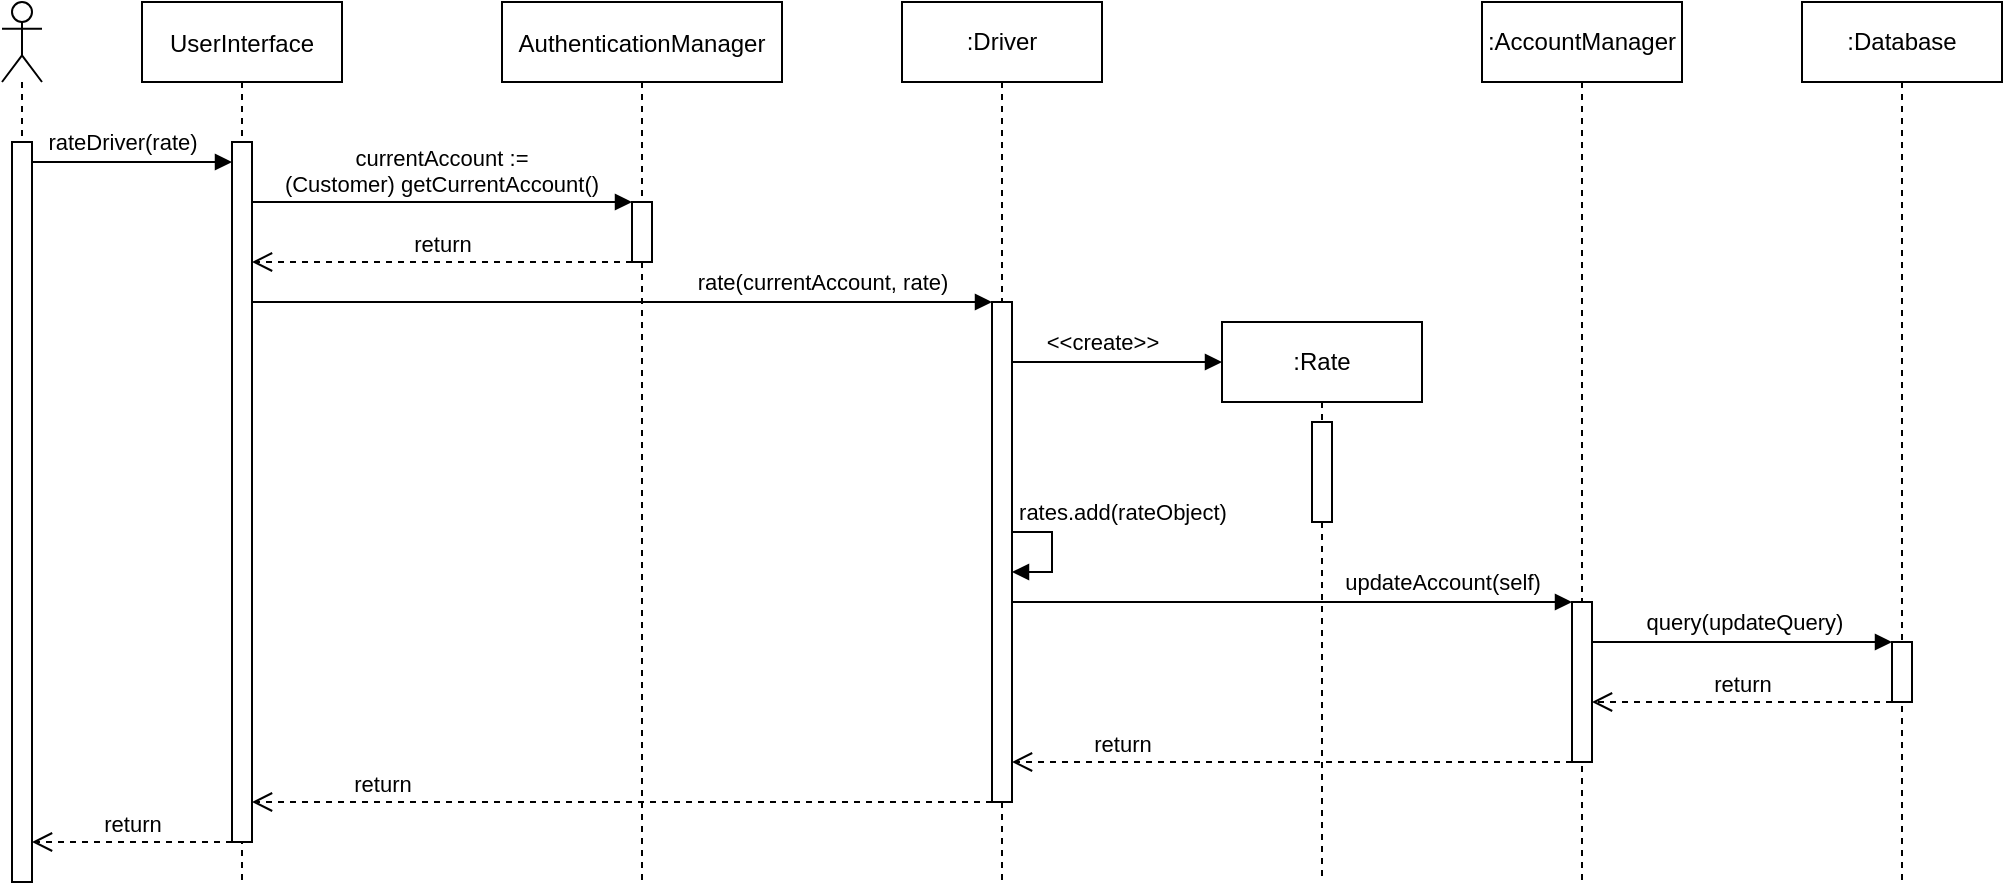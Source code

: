 <mxfile version="15.7.3" type="device"><diagram id="kgpKYQtTHZ0yAKxKKP6v" name="Page-1"><mxGraphModel dx="1422" dy="865" grid="1" gridSize="10" guides="1" tooltips="1" connect="1" arrows="1" fold="1" page="1" pageScale="1" pageWidth="850" pageHeight="1100" math="0" shadow="0"><root><mxCell id="0"/><mxCell id="1" parent="0"/><mxCell id="3nuBFxr9cyL0pnOWT2aG-1" value="UserInterface" style="shape=umlLifeline;perimeter=lifelinePerimeter;container=1;collapsible=0;recursiveResize=0;rounded=0;shadow=0;strokeWidth=1;" parent="1" vertex="1"><mxGeometry x="120" y="80" width="100" height="440" as="geometry"/></mxCell><mxCell id="3nuBFxr9cyL0pnOWT2aG-2" value="" style="points=[];perimeter=orthogonalPerimeter;rounded=0;shadow=0;strokeWidth=1;" parent="3nuBFxr9cyL0pnOWT2aG-1" vertex="1"><mxGeometry x="45" y="70" width="10" height="350" as="geometry"/></mxCell><mxCell id="3nuBFxr9cyL0pnOWT2aG-5" value="AuthenticationManager" style="shape=umlLifeline;perimeter=lifelinePerimeter;container=1;collapsible=0;recursiveResize=0;rounded=0;shadow=0;strokeWidth=1;" parent="1" vertex="1"><mxGeometry x="300" y="80" width="140" height="440" as="geometry"/></mxCell><mxCell id="3nuBFxr9cyL0pnOWT2aG-6" value="" style="points=[];perimeter=orthogonalPerimeter;rounded=0;shadow=0;strokeWidth=1;" parent="3nuBFxr9cyL0pnOWT2aG-5" vertex="1"><mxGeometry x="65" y="100" width="10" height="30" as="geometry"/></mxCell><mxCell id="3nuBFxr9cyL0pnOWT2aG-8" value="currentAccount := &#10;(Customer) getCurrentAccount()" style="verticalAlign=bottom;endArrow=block;entryX=0;entryY=0;shadow=0;strokeWidth=1;edgeStyle=elbowEdgeStyle;elbow=vertical;labelBackgroundColor=none;" parent="1" source="3nuBFxr9cyL0pnOWT2aG-2" target="3nuBFxr9cyL0pnOWT2aG-6" edge="1"><mxGeometry relative="1" as="geometry"><mxPoint x="275" y="160" as="sourcePoint"/></mxGeometry></mxCell><mxCell id="Ezvf1hP26c2ocdJ6c5-6-2" value="" style="shape=umlLifeline;participant=umlActor;perimeter=lifelinePerimeter;whiteSpace=wrap;html=1;container=1;collapsible=0;recursiveResize=0;verticalAlign=top;spacingTop=36;outlineConnect=0;" vertex="1" parent="1"><mxGeometry x="50" y="80" width="20" height="440" as="geometry"/></mxCell><mxCell id="Ezvf1hP26c2ocdJ6c5-6-3" value="" style="html=1;points=[];perimeter=orthogonalPerimeter;" vertex="1" parent="Ezvf1hP26c2ocdJ6c5-6-2"><mxGeometry x="5" y="70" width="10" height="370" as="geometry"/></mxCell><mxCell id="Ezvf1hP26c2ocdJ6c5-6-5" style="edgeStyle=elbowEdgeStyle;rounded=0;orthogonalLoop=1;jettySize=auto;html=1;elbow=vertical;endArrow=block;endFill=1;" edge="1" parent="1" source="Ezvf1hP26c2ocdJ6c5-6-3" target="3nuBFxr9cyL0pnOWT2aG-2"><mxGeometry relative="1" as="geometry"><Array as="points"><mxPoint x="140" y="160"/></Array></mxGeometry></mxCell><mxCell id="Ezvf1hP26c2ocdJ6c5-6-6" value="rateDriver(rate)" style="edgeLabel;html=1;align=center;verticalAlign=middle;resizable=0;points=[];" vertex="1" connectable="0" parent="Ezvf1hP26c2ocdJ6c5-6-5"><mxGeometry x="-0.114" relative="1" as="geometry"><mxPoint y="-10" as="offset"/></mxGeometry></mxCell><mxCell id="Ezvf1hP26c2ocdJ6c5-6-8" value="return" style="html=1;verticalAlign=bottom;endArrow=open;dashed=1;endSize=8;rounded=0;labelBackgroundColor=none;elbow=vertical;edgeStyle=elbowEdgeStyle;" edge="1" parent="1" source="3nuBFxr9cyL0pnOWT2aG-6" target="3nuBFxr9cyL0pnOWT2aG-2"><mxGeometry relative="1" as="geometry"><mxPoint x="320" y="230" as="sourcePoint"/><mxPoint x="240" y="230" as="targetPoint"/><Array as="points"><mxPoint x="250" y="210"/></Array></mxGeometry></mxCell><mxCell id="Ezvf1hP26c2ocdJ6c5-6-9" style="edgeStyle=elbowEdgeStyle;rounded=0;orthogonalLoop=1;jettySize=auto;elbow=vertical;html=1;labelBackgroundColor=none;endArrow=block;endFill=1;" edge="1" parent="1" source="3nuBFxr9cyL0pnOWT2aG-2" target="Ezvf1hP26c2ocdJ6c5-6-11"><mxGeometry relative="1" as="geometry"><mxPoint x="480" y="250" as="targetPoint"/><Array as="points"><mxPoint x="470" y="230"/></Array></mxGeometry></mxCell><mxCell id="Ezvf1hP26c2ocdJ6c5-6-12" value="rate(currentAccount, rate)" style="edgeLabel;html=1;align=center;verticalAlign=middle;resizable=0;points=[];" vertex="1" connectable="0" parent="Ezvf1hP26c2ocdJ6c5-6-9"><mxGeometry x="-0.157" y="2" relative="1" as="geometry"><mxPoint x="129" y="-8" as="offset"/></mxGeometry></mxCell><mxCell id="Ezvf1hP26c2ocdJ6c5-6-10" value=":Driver" style="shape=umlLifeline;perimeter=lifelinePerimeter;whiteSpace=wrap;html=1;container=1;collapsible=0;recursiveResize=0;outlineConnect=0;" vertex="1" parent="1"><mxGeometry x="500" y="80" width="100" height="440" as="geometry"/></mxCell><mxCell id="Ezvf1hP26c2ocdJ6c5-6-18" style="edgeStyle=elbowEdgeStyle;rounded=0;sketch=0;orthogonalLoop=1;jettySize=auto;elbow=vertical;html=1;labelBackgroundColor=none;endArrow=block;endFill=1;" edge="1" parent="Ezvf1hP26c2ocdJ6c5-6-10" source="Ezvf1hP26c2ocdJ6c5-6-11" target="Ezvf1hP26c2ocdJ6c5-6-10"><mxGeometry relative="1" as="geometry"/></mxCell><mxCell id="Ezvf1hP26c2ocdJ6c5-6-11" value="" style="html=1;points=[];perimeter=orthogonalPerimeter;" vertex="1" parent="Ezvf1hP26c2ocdJ6c5-6-10"><mxGeometry x="45" y="150" width="10" height="250" as="geometry"/></mxCell><mxCell id="Ezvf1hP26c2ocdJ6c5-6-26" style="edgeStyle=elbowEdgeStyle;rounded=0;sketch=0;orthogonalLoop=1;jettySize=auto;elbow=vertical;html=1;labelBackgroundColor=none;endArrow=block;endFill=1;" edge="1" parent="Ezvf1hP26c2ocdJ6c5-6-10" source="Ezvf1hP26c2ocdJ6c5-6-11" target="Ezvf1hP26c2ocdJ6c5-6-11"><mxGeometry relative="1" as="geometry"/></mxCell><mxCell id="Ezvf1hP26c2ocdJ6c5-6-27" value="rates.add(rateObject)" style="edgeLabel;html=1;align=center;verticalAlign=middle;resizable=0;points=[];" vertex="1" connectable="0" parent="Ezvf1hP26c2ocdJ6c5-6-26"><mxGeometry x="-0.581" y="1" relative="1" as="geometry"><mxPoint x="42" y="-9" as="offset"/></mxGeometry></mxCell><mxCell id="Ezvf1hP26c2ocdJ6c5-6-13" value=":Rate" style="shape=umlLifeline;perimeter=lifelinePerimeter;whiteSpace=wrap;html=1;container=1;collapsible=0;recursiveResize=0;outlineConnect=0;size=40;rounded=0;sketch=0;" vertex="1" parent="1"><mxGeometry x="660" y="240" width="100" height="280" as="geometry"/></mxCell><mxCell id="Ezvf1hP26c2ocdJ6c5-6-25" value="" style="html=1;points=[];perimeter=orthogonalPerimeter;rounded=0;sketch=0;" vertex="1" parent="Ezvf1hP26c2ocdJ6c5-6-13"><mxGeometry x="45" y="50" width="10" height="50" as="geometry"/></mxCell><mxCell id="Ezvf1hP26c2ocdJ6c5-6-23" style="edgeStyle=elbowEdgeStyle;rounded=0;sketch=0;orthogonalLoop=1;jettySize=auto;elbow=vertical;html=1;labelBackgroundColor=none;endArrow=block;endFill=1;" edge="1" parent="1" source="Ezvf1hP26c2ocdJ6c5-6-11"><mxGeometry relative="1" as="geometry"><mxPoint x="660" y="260" as="targetPoint"/><Array as="points"><mxPoint x="620" y="260"/></Array></mxGeometry></mxCell><mxCell id="Ezvf1hP26c2ocdJ6c5-6-24" value="&amp;lt;&amp;lt;create&amp;gt;&amp;gt;" style="edgeLabel;html=1;align=center;verticalAlign=middle;resizable=0;points=[];" vertex="1" connectable="0" parent="Ezvf1hP26c2ocdJ6c5-6-23"><mxGeometry x="-0.205" y="3" relative="1" as="geometry"><mxPoint x="3" y="-7" as="offset"/></mxGeometry></mxCell><mxCell id="Ezvf1hP26c2ocdJ6c5-6-28" value=":AccountManager" style="shape=umlLifeline;perimeter=lifelinePerimeter;whiteSpace=wrap;html=1;container=1;collapsible=0;recursiveResize=0;outlineConnect=0;rounded=0;sketch=0;" vertex="1" parent="1"><mxGeometry x="790" y="80" width="100" height="440" as="geometry"/></mxCell><mxCell id="Ezvf1hP26c2ocdJ6c5-6-30" value="" style="html=1;points=[];perimeter=orthogonalPerimeter;rounded=0;sketch=0;" vertex="1" parent="Ezvf1hP26c2ocdJ6c5-6-28"><mxGeometry x="45" y="300" width="10" height="80" as="geometry"/></mxCell><mxCell id="Ezvf1hP26c2ocdJ6c5-6-31" style="edgeStyle=elbowEdgeStyle;rounded=0;sketch=0;orthogonalLoop=1;jettySize=auto;elbow=vertical;html=1;labelBackgroundColor=none;endArrow=block;endFill=1;" edge="1" parent="1" source="Ezvf1hP26c2ocdJ6c5-6-11" target="Ezvf1hP26c2ocdJ6c5-6-30"><mxGeometry relative="1" as="geometry"><Array as="points"><mxPoint x="790" y="380"/></Array></mxGeometry></mxCell><mxCell id="Ezvf1hP26c2ocdJ6c5-6-32" value="updateAccount(self)" style="edgeLabel;html=1;align=center;verticalAlign=middle;resizable=0;points=[];" vertex="1" connectable="0" parent="Ezvf1hP26c2ocdJ6c5-6-31"><mxGeometry x="0.237" y="1" relative="1" as="geometry"><mxPoint x="42" y="-9" as="offset"/></mxGeometry></mxCell><mxCell id="Ezvf1hP26c2ocdJ6c5-6-33" value=":Database" style="shape=umlLifeline;perimeter=lifelinePerimeter;whiteSpace=wrap;html=1;container=1;collapsible=0;recursiveResize=0;outlineConnect=0;rounded=0;sketch=0;" vertex="1" parent="1"><mxGeometry x="950" y="80" width="100" height="440" as="geometry"/></mxCell><mxCell id="Ezvf1hP26c2ocdJ6c5-6-34" value="" style="html=1;points=[];perimeter=orthogonalPerimeter;rounded=0;sketch=0;" vertex="1" parent="Ezvf1hP26c2ocdJ6c5-6-33"><mxGeometry x="45" y="320" width="10" height="30" as="geometry"/></mxCell><mxCell id="Ezvf1hP26c2ocdJ6c5-6-35" style="edgeStyle=elbowEdgeStyle;rounded=0;sketch=0;orthogonalLoop=1;jettySize=auto;elbow=vertical;html=1;labelBackgroundColor=none;endArrow=block;endFill=1;" edge="1" parent="1" source="Ezvf1hP26c2ocdJ6c5-6-30" target="Ezvf1hP26c2ocdJ6c5-6-34"><mxGeometry relative="1" as="geometry"><Array as="points"><mxPoint x="870" y="400"/></Array></mxGeometry></mxCell><mxCell id="Ezvf1hP26c2ocdJ6c5-6-36" value="query(updateQuery)" style="edgeLabel;html=1;align=center;verticalAlign=middle;resizable=0;points=[];" vertex="1" connectable="0" parent="Ezvf1hP26c2ocdJ6c5-6-35"><mxGeometry x="0.17" y="-1" relative="1" as="geometry"><mxPoint x="-12" y="-11" as="offset"/></mxGeometry></mxCell><mxCell id="Ezvf1hP26c2ocdJ6c5-6-37" value="return" style="html=1;verticalAlign=bottom;endArrow=open;dashed=1;endSize=8;rounded=0;labelBackgroundColor=none;sketch=0;elbow=vertical;" edge="1" parent="1" source="Ezvf1hP26c2ocdJ6c5-6-34" target="Ezvf1hP26c2ocdJ6c5-6-30"><mxGeometry relative="1" as="geometry"><mxPoint x="950" y="430" as="sourcePoint"/><mxPoint x="870" y="430" as="targetPoint"/><Array as="points"><mxPoint x="890" y="430"/></Array></mxGeometry></mxCell><mxCell id="Ezvf1hP26c2ocdJ6c5-6-38" value="return" style="html=1;verticalAlign=bottom;endArrow=open;dashed=1;endSize=8;rounded=0;labelBackgroundColor=none;sketch=0;elbow=vertical;" edge="1" parent="1" source="Ezvf1hP26c2ocdJ6c5-6-30" target="Ezvf1hP26c2ocdJ6c5-6-11"><mxGeometry x="0.607" relative="1" as="geometry"><mxPoint x="810" y="450" as="sourcePoint"/><mxPoint x="730" y="450" as="targetPoint"/><Array as="points"><mxPoint x="650" y="460"/></Array><mxPoint as="offset"/></mxGeometry></mxCell><mxCell id="Ezvf1hP26c2ocdJ6c5-6-39" value="return" style="html=1;verticalAlign=bottom;endArrow=open;dashed=1;endSize=8;rounded=0;labelBackgroundColor=none;sketch=0;elbow=vertical;" edge="1" parent="1" source="Ezvf1hP26c2ocdJ6c5-6-11" target="3nuBFxr9cyL0pnOWT2aG-2"><mxGeometry x="0.649" relative="1" as="geometry"><mxPoint x="430" y="450" as="sourcePoint"/><mxPoint x="350" y="450" as="targetPoint"/><Array as="points"><mxPoint x="270" y="480"/></Array><mxPoint as="offset"/></mxGeometry></mxCell><mxCell id="Ezvf1hP26c2ocdJ6c5-6-40" value="return" style="html=1;verticalAlign=bottom;endArrow=open;dashed=1;endSize=8;rounded=0;labelBackgroundColor=none;sketch=0;elbow=vertical;" edge="1" parent="1" source="3nuBFxr9cyL0pnOWT2aG-2" target="Ezvf1hP26c2ocdJ6c5-6-3"><mxGeometry relative="1" as="geometry"><mxPoint x="180" y="500" as="sourcePoint"/><mxPoint x="100" y="500" as="targetPoint"/><Array as="points"><mxPoint x="90" y="500"/></Array></mxGeometry></mxCell></root></mxGraphModel></diagram></mxfile>